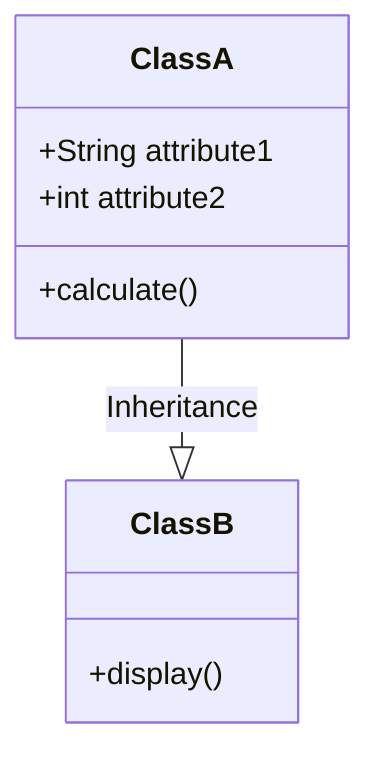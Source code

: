 classDiagram
    ClassA --|> ClassB : Inheritance
    
    class ClassA {
        +String attribute1
        +int attribute2
        +calculate()
    }

    class ClassB {
        +display()
    }